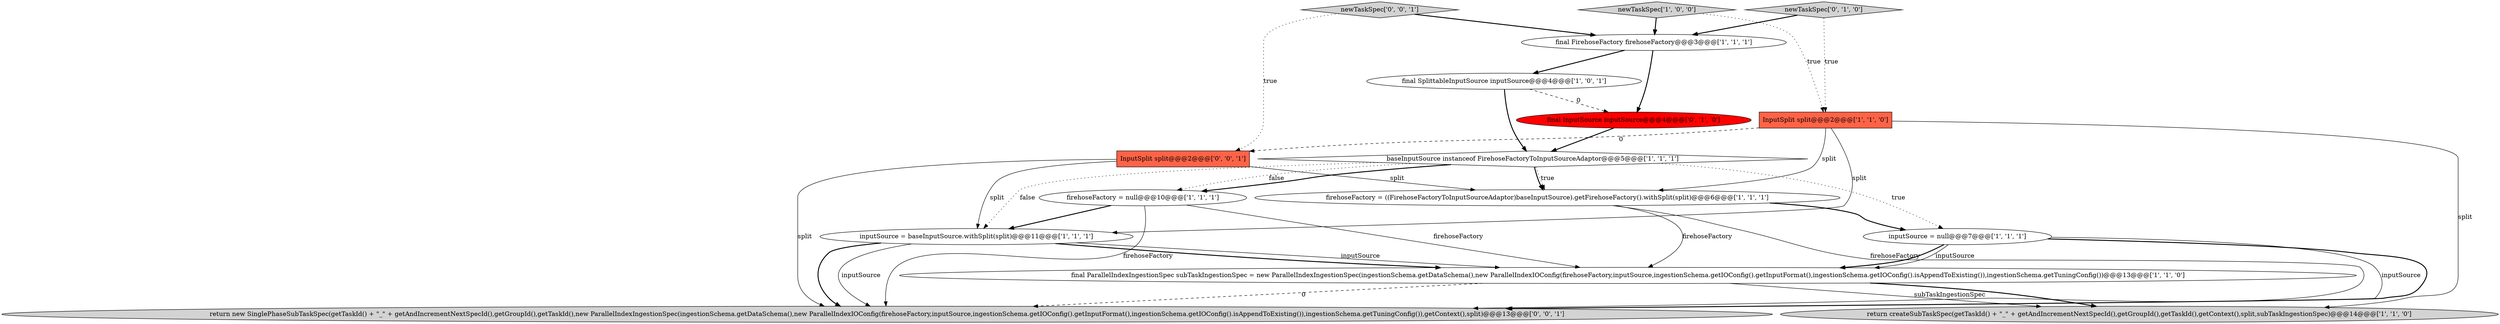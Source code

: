 digraph {
1 [style = filled, label = "InputSplit split@@@2@@@['1', '1', '0']", fillcolor = tomato, shape = box image = "AAA0AAABBB1BBB"];
0 [style = filled, label = "firehoseFactory = null@@@10@@@['1', '1', '1']", fillcolor = white, shape = ellipse image = "AAA0AAABBB1BBB"];
3 [style = filled, label = "inputSource = baseInputSource.withSplit(split)@@@11@@@['1', '1', '1']", fillcolor = white, shape = ellipse image = "AAA0AAABBB1BBB"];
9 [style = filled, label = "final SplittableInputSource inputSource@@@4@@@['1', '0', '1']", fillcolor = white, shape = ellipse image = "AAA0AAABBB1BBB"];
14 [style = filled, label = "InputSplit split@@@2@@@['0', '0', '1']", fillcolor = tomato, shape = box image = "AAA0AAABBB3BBB"];
13 [style = filled, label = "newTaskSpec['0', '0', '1']", fillcolor = lightgray, shape = diamond image = "AAA0AAABBB3BBB"];
15 [style = filled, label = "return new SinglePhaseSubTaskSpec(getTaskId() + \"_\" + getAndIncrementNextSpecId(),getGroupId(),getTaskId(),new ParallelIndexIngestionSpec(ingestionSchema.getDataSchema(),new ParallelIndexIOConfig(firehoseFactory,inputSource,ingestionSchema.getIOConfig().getInputFormat(),ingestionSchema.getIOConfig().isAppendToExisting()),ingestionSchema.getTuningConfig()),getContext(),split)@@@13@@@['0', '0', '1']", fillcolor = lightgray, shape = ellipse image = "AAA0AAABBB3BBB"];
4 [style = filled, label = "inputSource = null@@@7@@@['1', '1', '1']", fillcolor = white, shape = ellipse image = "AAA0AAABBB1BBB"];
11 [style = filled, label = "newTaskSpec['0', '1', '0']", fillcolor = lightgray, shape = diamond image = "AAA0AAABBB2BBB"];
6 [style = filled, label = "final ParallelIndexIngestionSpec subTaskIngestionSpec = new ParallelIndexIngestionSpec(ingestionSchema.getDataSchema(),new ParallelIndexIOConfig(firehoseFactory,inputSource,ingestionSchema.getIOConfig().getInputFormat(),ingestionSchema.getIOConfig().isAppendToExisting()),ingestionSchema.getTuningConfig())@@@13@@@['1', '1', '0']", fillcolor = white, shape = ellipse image = "AAA0AAABBB1BBB"];
8 [style = filled, label = "final FirehoseFactory firehoseFactory@@@3@@@['1', '1', '1']", fillcolor = white, shape = ellipse image = "AAA0AAABBB1BBB"];
10 [style = filled, label = "newTaskSpec['1', '0', '0']", fillcolor = lightgray, shape = diamond image = "AAA0AAABBB1BBB"];
12 [style = filled, label = "final InputSource inputSource@@@4@@@['0', '1', '0']", fillcolor = red, shape = ellipse image = "AAA1AAABBB2BBB"];
7 [style = filled, label = "return createSubTaskSpec(getTaskId() + \"_\" + getAndIncrementNextSpecId(),getGroupId(),getTaskId(),getContext(),split,subTaskIngestionSpec)@@@14@@@['1', '1', '0']", fillcolor = lightgray, shape = ellipse image = "AAA0AAABBB1BBB"];
5 [style = filled, label = "baseInputSource instanceof FirehoseFactoryToInputSourceAdaptor@@@5@@@['1', '1', '1']", fillcolor = white, shape = diamond image = "AAA0AAABBB1BBB"];
2 [style = filled, label = "firehoseFactory = ((FirehoseFactoryToInputSourceAdaptor)baseInputSource).getFirehoseFactory().withSplit(split)@@@6@@@['1', '1', '1']", fillcolor = white, shape = ellipse image = "AAA0AAABBB1BBB"];
0->3 [style = bold, label=""];
0->15 [style = solid, label="firehoseFactory"];
1->7 [style = solid, label="split"];
12->5 [style = bold, label=""];
1->14 [style = dashed, label="0"];
4->6 [style = bold, label=""];
11->1 [style = dotted, label="true"];
14->2 [style = solid, label="split"];
4->15 [style = solid, label="inputSource"];
14->3 [style = solid, label="split"];
6->7 [style = solid, label="subTaskIngestionSpec"];
1->3 [style = solid, label="split"];
4->15 [style = bold, label=""];
1->2 [style = solid, label="split"];
3->6 [style = bold, label=""];
3->15 [style = bold, label=""];
2->4 [style = bold, label=""];
5->4 [style = dotted, label="true"];
3->6 [style = solid, label="inputSource"];
5->0 [style = dotted, label="false"];
5->2 [style = bold, label=""];
10->8 [style = bold, label=""];
5->0 [style = bold, label=""];
6->15 [style = dashed, label="0"];
8->9 [style = bold, label=""];
2->15 [style = solid, label="firehoseFactory"];
0->6 [style = solid, label="firehoseFactory"];
9->5 [style = bold, label=""];
8->12 [style = bold, label=""];
5->3 [style = dotted, label="false"];
11->8 [style = bold, label=""];
2->6 [style = solid, label="firehoseFactory"];
9->12 [style = dashed, label="0"];
10->1 [style = dotted, label="true"];
13->8 [style = bold, label=""];
6->7 [style = bold, label=""];
13->14 [style = dotted, label="true"];
14->15 [style = solid, label="split"];
3->15 [style = solid, label="inputSource"];
4->6 [style = solid, label="inputSource"];
5->2 [style = dotted, label="true"];
}
